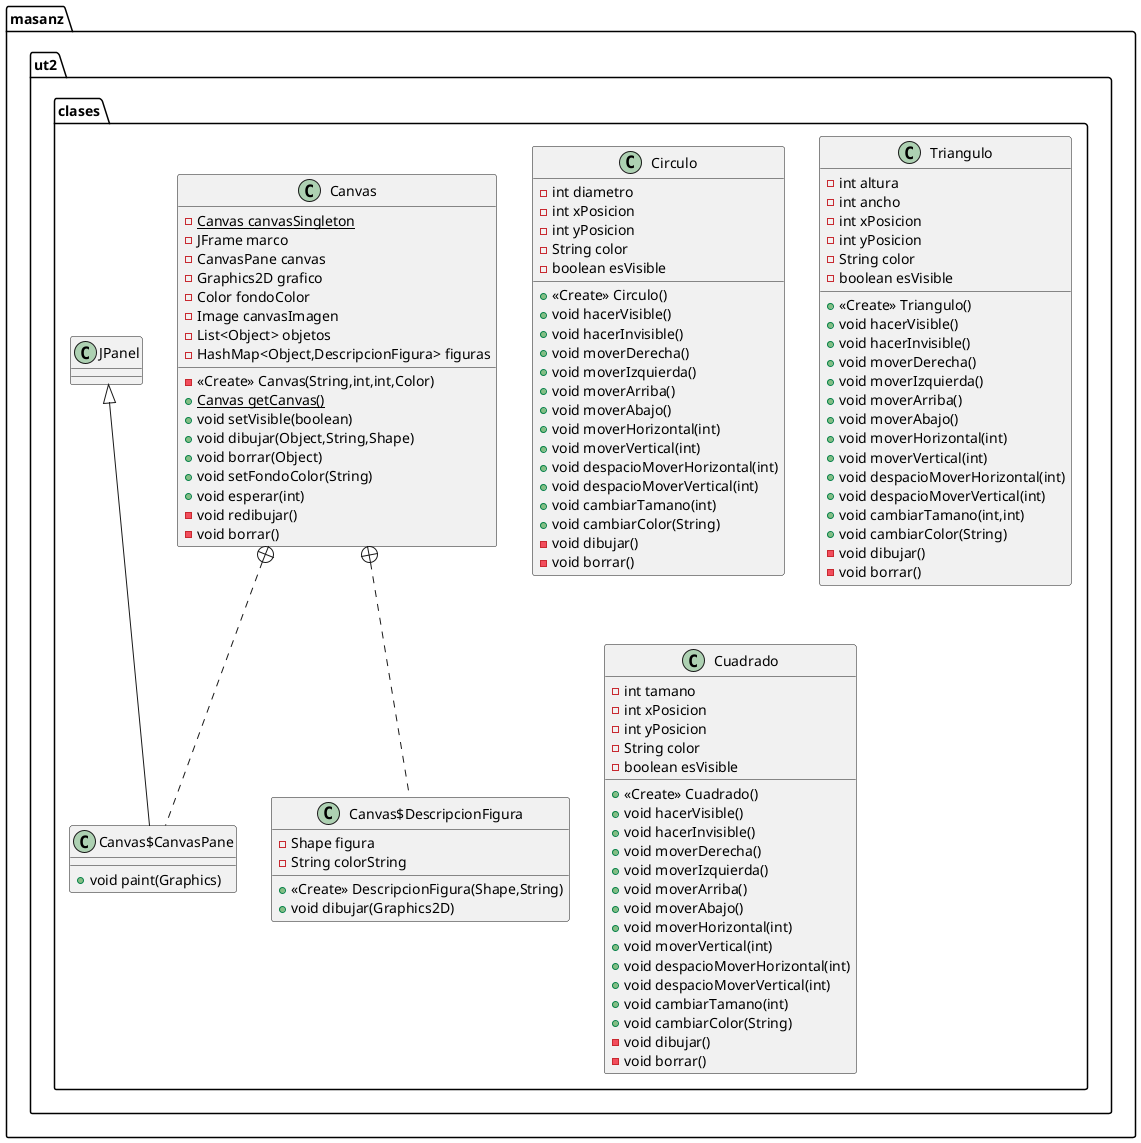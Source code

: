 @startuml
class masanz.ut2.clases.Canvas {
- {static} Canvas canvasSingleton
- JFrame marco
- CanvasPane canvas
- Graphics2D grafico
- Color fondoColor
- Image canvasImagen
- List<Object> objetos
- HashMap<Object,DescripcionFigura> figuras
- <<Create>> Canvas(String,int,int,Color)
+ {static} Canvas getCanvas()
+ void setVisible(boolean)
+ void dibujar(Object,String,Shape)
+ void borrar(Object)
+ void setFondoColor(String)
+ void esperar(int)
- void redibujar()
- void borrar()
}
class masanz.ut2.clases.Canvas$CanvasPane {
+ void paint(Graphics)
}
class masanz.ut2.clases.Canvas$DescripcionFigura {
- Shape figura
- String colorString
+ <<Create>> DescripcionFigura(Shape,String)
+ void dibujar(Graphics2D)
}
class masanz.ut2.clases.Circulo {
- int diametro
- int xPosicion
- int yPosicion
- String color
- boolean esVisible
+ <<Create>> Circulo()
+ void hacerVisible()
+ void hacerInvisible()
+ void moverDerecha()
+ void moverIzquierda()
+ void moverArriba()
+ void moverAbajo()
+ void moverHorizontal(int)
+ void moverVertical(int)
+ void despacioMoverHorizontal(int)
+ void despacioMoverVertical(int)
+ void cambiarTamano(int)
+ void cambiarColor(String)
- void dibujar()
- void borrar()
}
class masanz.ut2.clases.Triangulo {
- int altura
- int ancho
- int xPosicion
- int yPosicion
- String color
- boolean esVisible
+ <<Create>> Triangulo()
+ void hacerVisible()
+ void hacerInvisible()
+ void moverDerecha()
+ void moverIzquierda()
+ void moverArriba()
+ void moverAbajo()
+ void moverHorizontal(int)
+ void moverVertical(int)
+ void despacioMoverHorizontal(int)
+ void despacioMoverVertical(int)
+ void cambiarTamano(int,int)
+ void cambiarColor(String)
- void dibujar()
- void borrar()
}
class masanz.ut2.clases.Cuadrado {
- int tamano
- int xPosicion
- int yPosicion
- String color
- boolean esVisible
+ <<Create>> Cuadrado()
+ void hacerVisible()
+ void hacerInvisible()
+ void moverDerecha()
+ void moverIzquierda()
+ void moverArriba()
+ void moverAbajo()
+ void moverHorizontal(int)
+ void moverVertical(int)
+ void despacioMoverHorizontal(int)
+ void despacioMoverVertical(int)
+ void cambiarTamano(int)
+ void cambiarColor(String)
- void dibujar()
- void borrar()
}


masanz.ut2.clases.Canvas +.. masanz.ut2.clases.Canvas$CanvasPane
masanz.ut2.clases.JPanel <|-- masanz.ut2.clases.Canvas$CanvasPane
masanz.ut2.clases.Canvas +.. masanz.ut2.clases.Canvas$DescripcionFigura
@enduml